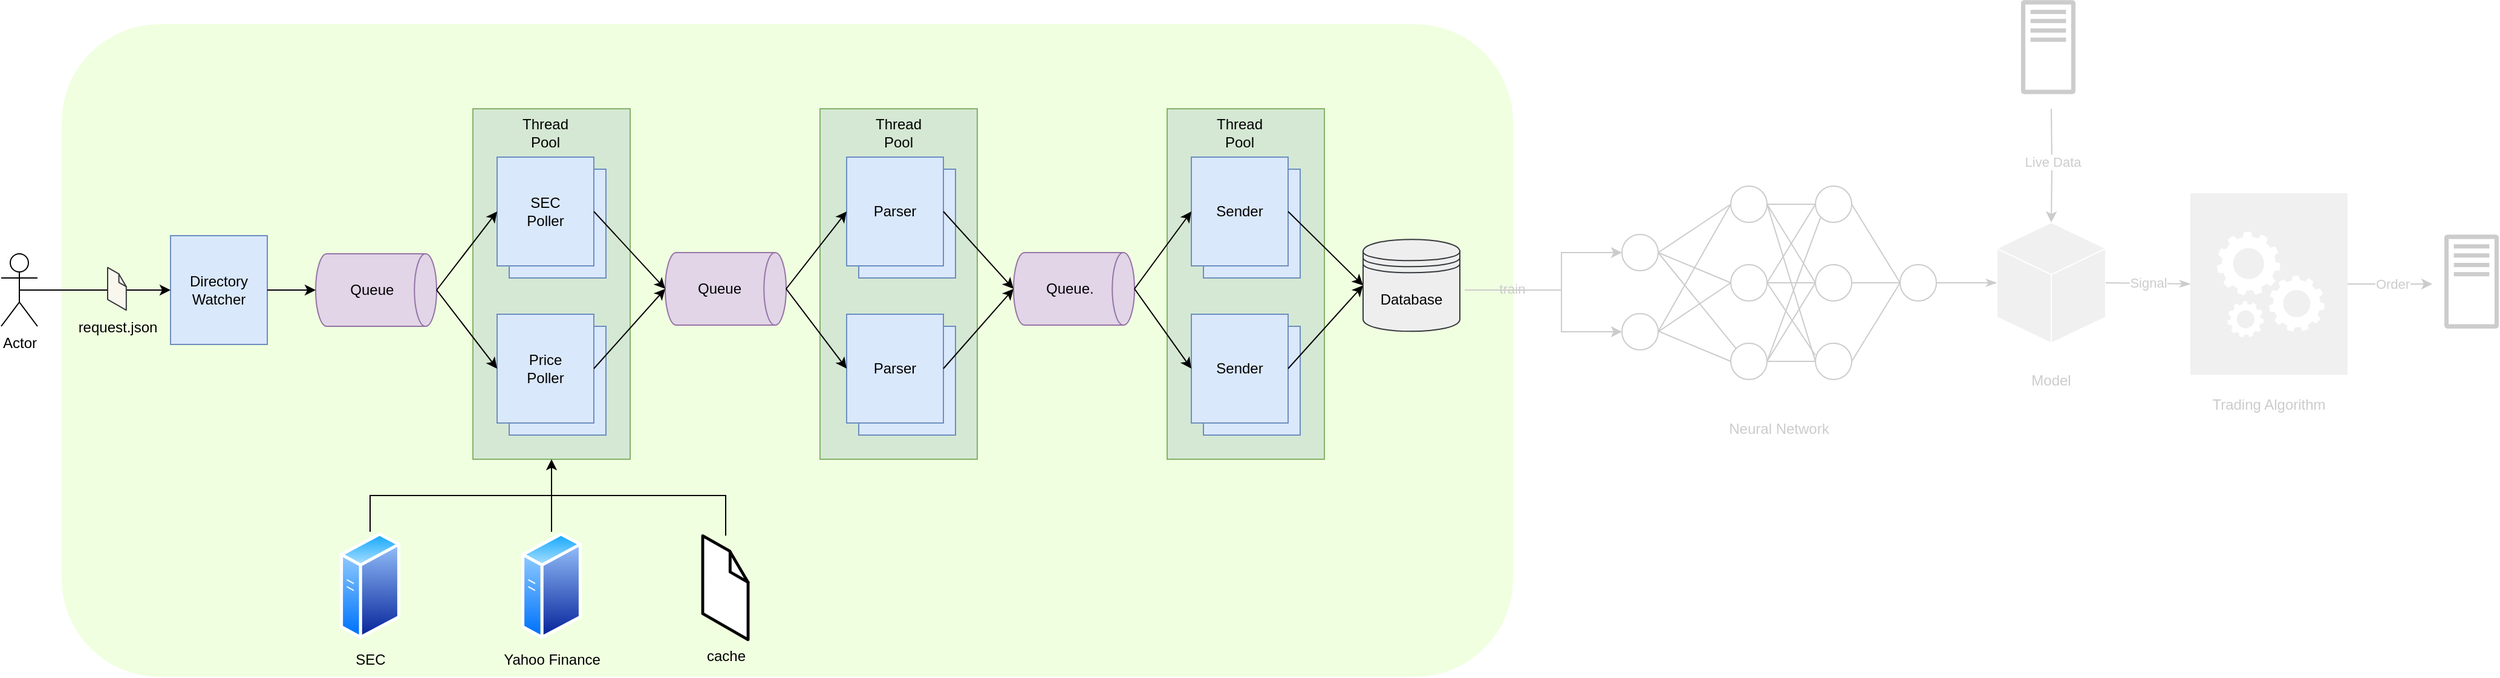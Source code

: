 <mxfile version="14.6.13" type="device"><diagram id="Uc7wO5jZ0mnAPqPivELf" name="Page-1"><mxGraphModel dx="1905" dy="493" grid="1" gridSize="10" guides="1" tooltips="1" connect="1" arrows="1" fold="1" page="1" pageScale="1" pageWidth="827" pageHeight="1169" math="0" shadow="0"><root><mxCell id="0"/><mxCell id="1" parent="0"/><mxCell id="kiufa7p6xv2dPa-8TVBL-117" value="" style="rounded=1;whiteSpace=wrap;html=1;strokeColor=none;fillColor=#B3FF66;opacity=20;" parent="1" vertex="1"><mxGeometry x="-100" y="50" width="1200" height="540" as="geometry"/></mxCell><mxCell id="kiufa7p6xv2dPa-8TVBL-112" style="edgeStyle=orthogonalEdgeStyle;rounded=0;orthogonalLoop=1;jettySize=auto;html=1;exitX=1;exitY=0.5;exitDx=0;exitDy=0;entryX=0;entryY=0.5;entryDx=0;entryDy=0;startArrow=none;startFill=0;endArrow=classic;endFill=1;fontColor=#CCCCCC;strokeColor=#CCCCCC;" parent="1" source="kiufa7p6xv2dPa-8TVBL-107" edge="1"><mxGeometry relative="1" as="geometry"><mxPoint x="1860.0" y="265.005" as="targetPoint"/></mxGeometry></mxCell><mxCell id="kiufa7p6xv2dPa-8TVBL-113" value="Order" style="edgeLabel;html=1;align=center;verticalAlign=middle;resizable=0;points=[];fontColor=#CCCCCC;" parent="kiufa7p6xv2dPa-8TVBL-112" vertex="1" connectable="0"><mxGeometry x="-0.08" relative="1" as="geometry"><mxPoint x="4" as="offset"/></mxGeometry></mxCell><mxCell id="kiufa7p6xv2dPa-8TVBL-107" value="" style="rounded=0;whiteSpace=wrap;html=1;fontColor=#CCCCCC;fillColor=#F0F0F0;strokeColor=none;" parent="1" vertex="1"><mxGeometry x="1660" y="190" width="130" height="150" as="geometry"/></mxCell><mxCell id="kiufa7p6xv2dPa-8TVBL-39" value="" style="rounded=0;whiteSpace=wrap;html=1;fillColor=#d5e8d4;strokeColor=#82b366;" parent="1" vertex="1"><mxGeometry x="814" y="120" width="130" height="290" as="geometry"/></mxCell><mxCell id="kiufa7p6xv2dPa-8TVBL-37" value="Sender" style="rounded=0;whiteSpace=wrap;html=1;fillColor=#dae8fc;strokeColor=#6c8ebf;" parent="1" vertex="1"><mxGeometry x="844" y="300" width="80" height="90" as="geometry"/></mxCell><mxCell id="kiufa7p6xv2dPa-8TVBL-36" value="Sender" style="rounded=0;whiteSpace=wrap;html=1;fillColor=#dae8fc;strokeColor=#6c8ebf;" parent="1" vertex="1"><mxGeometry x="844" y="170" width="80" height="90" as="geometry"/></mxCell><mxCell id="kiufa7p6xv2dPa-8TVBL-35" value="" style="rounded=0;whiteSpace=wrap;html=1;fillColor=#d5e8d4;strokeColor=#82b366;" parent="1" vertex="1"><mxGeometry x="527" y="120" width="130" height="290" as="geometry"/></mxCell><mxCell id="kiufa7p6xv2dPa-8TVBL-34" value="Parser" style="rounded=0;whiteSpace=wrap;html=1;fillColor=#dae8fc;strokeColor=#6c8ebf;" parent="1" vertex="1"><mxGeometry x="559" y="300" width="80" height="90" as="geometry"/></mxCell><mxCell id="kiufa7p6xv2dPa-8TVBL-33" value="Parser" style="rounded=0;whiteSpace=wrap;html=1;fillColor=#dae8fc;strokeColor=#6c8ebf;" parent="1" vertex="1"><mxGeometry x="559" y="170" width="80" height="90" as="geometry"/></mxCell><mxCell id="kiufa7p6xv2dPa-8TVBL-22" value="" style="rounded=0;whiteSpace=wrap;html=1;fillColor=#d5e8d4;strokeColor=#82b366;" parent="1" vertex="1"><mxGeometry x="240" y="120" width="130" height="290" as="geometry"/></mxCell><mxCell id="kiufa7p6xv2dPa-8TVBL-24" value="Poller" style="rounded=0;whiteSpace=wrap;html=1;fillColor=#dae8fc;strokeColor=#6c8ebf;" parent="1" vertex="1"><mxGeometry x="270" y="300" width="80" height="90" as="geometry"/></mxCell><mxCell id="kiufa7p6xv2dPa-8TVBL-23" value="Poller" style="rounded=0;whiteSpace=wrap;html=1;fillColor=#dae8fc;strokeColor=#6c8ebf;" parent="1" vertex="1"><mxGeometry x="270" y="170" width="80" height="90" as="geometry"/></mxCell><mxCell id="HAvQeMUSJQNMTFpUK1Np-1" value="Queue&amp;nbsp;&amp;nbsp;" style="strokeWidth=1;html=1;shape=mxgraph.flowchart.direct_data;whiteSpace=wrap;fillColor=#e1d5e7;strokeColor=#9673a6;" parent="1" vertex="1"><mxGeometry x="110" y="240" width="100" height="60" as="geometry"/></mxCell><mxCell id="HAvQeMUSJQNMTFpUK1Np-3" value="Queue&amp;nbsp; &amp;nbsp;" style="strokeWidth=1;html=1;shape=mxgraph.flowchart.direct_data;whiteSpace=wrap;fillColor=#e1d5e7;strokeColor=#9673a6;" parent="1" vertex="1"><mxGeometry x="399" y="239" width="100" height="60" as="geometry"/></mxCell><mxCell id="HAvQeMUSJQNMTFpUK1Np-4" value="Queue.&amp;nbsp;&amp;nbsp;" style="strokeWidth=1;html=1;shape=mxgraph.flowchart.direct_data;whiteSpace=wrap;fillColor=#e1d5e7;strokeColor=#9673a6;" parent="1" vertex="1"><mxGeometry x="687" y="239" width="100" height="60" as="geometry"/></mxCell><mxCell id="HAvQeMUSJQNMTFpUK1Np-6" value="SEC&lt;br&gt;Poller" style="rounded=0;whiteSpace=wrap;html=1;fillColor=#dae8fc;strokeColor=#6c8ebf;" parent="1" vertex="1"><mxGeometry x="260" y="160" width="80" height="90" as="geometry"/></mxCell><mxCell id="HAvQeMUSJQNMTFpUK1Np-7" value="Price&lt;br&gt;Poller" style="rounded=0;whiteSpace=wrap;html=1;fillColor=#dae8fc;strokeColor=#6c8ebf;" parent="1" vertex="1"><mxGeometry x="260" y="290" width="80" height="90" as="geometry"/></mxCell><mxCell id="HAvQeMUSJQNMTFpUK1Np-8" value="" style="endArrow=classic;html=1;exitX=1;exitY=0.5;exitDx=0;exitDy=0;exitPerimeter=0;entryX=0;entryY=0.5;entryDx=0;entryDy=0;" parent="1" source="HAvQeMUSJQNMTFpUK1Np-1" target="HAvQeMUSJQNMTFpUK1Np-6" edge="1"><mxGeometry width="50" height="50" relative="1" as="geometry"><mxPoint x="230" y="240" as="sourcePoint"/><mxPoint x="280" y="190" as="targetPoint"/></mxGeometry></mxCell><mxCell id="HAvQeMUSJQNMTFpUK1Np-9" value="" style="endArrow=classic;html=1;exitX=1;exitY=0.5;exitDx=0;exitDy=0;exitPerimeter=0;entryX=0;entryY=0.5;entryDx=0;entryDy=0;" parent="1" source="HAvQeMUSJQNMTFpUK1Np-1" target="HAvQeMUSJQNMTFpUK1Np-7" edge="1"><mxGeometry width="50" height="50" relative="1" as="geometry"><mxPoint x="250" y="280" as="sourcePoint"/><mxPoint x="290" y="215" as="targetPoint"/></mxGeometry></mxCell><mxCell id="HAvQeMUSJQNMTFpUK1Np-10" value="" style="endArrow=classic;html=1;exitX=1;exitY=0.5;exitDx=0;exitDy=0;entryX=0;entryY=0.5;entryDx=0;entryDy=0;entryPerimeter=0;" parent="1" source="HAvQeMUSJQNMTFpUK1Np-6" target="HAvQeMUSJQNMTFpUK1Np-3" edge="1"><mxGeometry width="50" height="50" relative="1" as="geometry"><mxPoint x="250" y="280" as="sourcePoint"/><mxPoint x="290" y="215" as="targetPoint"/></mxGeometry></mxCell><mxCell id="HAvQeMUSJQNMTFpUK1Np-11" value="" style="endArrow=classic;html=1;exitX=1;exitY=0.5;exitDx=0;exitDy=0;entryX=0;entryY=0.5;entryDx=0;entryDy=0;entryPerimeter=0;" parent="1" source="HAvQeMUSJQNMTFpUK1Np-7" target="HAvQeMUSJQNMTFpUK1Np-3" edge="1"><mxGeometry width="50" height="50" relative="1" as="geometry"><mxPoint x="250" y="280" as="sourcePoint"/><mxPoint x="290" y="345" as="targetPoint"/></mxGeometry></mxCell><mxCell id="HAvQeMUSJQNMTFpUK1Np-12" value="Parser" style="rounded=0;whiteSpace=wrap;html=1;fillColor=#dae8fc;strokeColor=#6c8ebf;" parent="1" vertex="1"><mxGeometry x="549" y="160" width="80" height="90" as="geometry"/></mxCell><mxCell id="HAvQeMUSJQNMTFpUK1Np-13" value="Parser" style="rounded=0;whiteSpace=wrap;html=1;fillColor=#dae8fc;strokeColor=#6c8ebf;" parent="1" vertex="1"><mxGeometry x="549" y="290" width="80" height="90" as="geometry"/></mxCell><mxCell id="HAvQeMUSJQNMTFpUK1Np-14" value="" style="endArrow=classic;html=1;exitX=1;exitY=0.5;exitDx=0;exitDy=0;exitPerimeter=0;entryX=0;entryY=0.5;entryDx=0;entryDy=0;" parent="1" source="HAvQeMUSJQNMTFpUK1Np-3" target="HAvQeMUSJQNMTFpUK1Np-12" edge="1"><mxGeometry width="50" height="50" relative="1" as="geometry"><mxPoint x="509" y="270" as="sourcePoint"/><mxPoint x="549" y="190" as="targetPoint"/></mxGeometry></mxCell><mxCell id="HAvQeMUSJQNMTFpUK1Np-15" value="" style="endArrow=classic;html=1;exitX=1;exitY=0.5;exitDx=0;exitDy=0;exitPerimeter=0;entryX=0;entryY=0.5;entryDx=0;entryDy=0;" parent="1" source="HAvQeMUSJQNMTFpUK1Np-3" target="HAvQeMUSJQNMTFpUK1Np-13" edge="1"><mxGeometry width="50" height="50" relative="1" as="geometry"><mxPoint x="509" y="270" as="sourcePoint"/><mxPoint x="559" y="215" as="targetPoint"/></mxGeometry></mxCell><mxCell id="HAvQeMUSJQNMTFpUK1Np-16" value="" style="endArrow=classic;html=1;exitX=1;exitY=0.5;exitDx=0;exitDy=0;entryX=0;entryY=0.5;entryDx=0;entryDy=0;entryPerimeter=0;" parent="1" source="HAvQeMUSJQNMTFpUK1Np-12" target="HAvQeMUSJQNMTFpUK1Np-4" edge="1"><mxGeometry width="50" height="50" relative="1" as="geometry"><mxPoint x="519" y="280" as="sourcePoint"/><mxPoint x="669" y="270" as="targetPoint"/></mxGeometry></mxCell><mxCell id="HAvQeMUSJQNMTFpUK1Np-17" value="" style="endArrow=classic;html=1;exitX=1;exitY=0.5;exitDx=0;exitDy=0;entryX=0;entryY=0.5;entryDx=0;entryDy=0;entryPerimeter=0;" parent="1" source="HAvQeMUSJQNMTFpUK1Np-13" target="HAvQeMUSJQNMTFpUK1Np-4" edge="1"><mxGeometry width="50" height="50" relative="1" as="geometry"><mxPoint x="519" y="280" as="sourcePoint"/><mxPoint x="669" y="270" as="targetPoint"/></mxGeometry></mxCell><mxCell id="HAvQeMUSJQNMTFpUK1Np-18" value="Sender" style="rounded=0;whiteSpace=wrap;html=1;fillColor=#dae8fc;strokeColor=#6c8ebf;" parent="1" vertex="1"><mxGeometry x="834" y="160" width="80" height="90" as="geometry"/></mxCell><mxCell id="HAvQeMUSJQNMTFpUK1Np-19" value="Sender" style="rounded=0;whiteSpace=wrap;html=1;fillColor=#dae8fc;strokeColor=#6c8ebf;" parent="1" vertex="1"><mxGeometry x="834" y="290" width="80" height="90" as="geometry"/></mxCell><mxCell id="HAvQeMUSJQNMTFpUK1Np-20" value="" style="endArrow=classic;html=1;exitX=1;exitY=0.5;exitDx=0;exitDy=0;exitPerimeter=0;entryX=0;entryY=0.5;entryDx=0;entryDy=0;" parent="1" source="HAvQeMUSJQNMTFpUK1Np-4" target="HAvQeMUSJQNMTFpUK1Np-18" edge="1"><mxGeometry width="50" height="50" relative="1" as="geometry"><mxPoint x="794" y="270" as="sourcePoint"/><mxPoint x="834" y="190" as="targetPoint"/></mxGeometry></mxCell><mxCell id="HAvQeMUSJQNMTFpUK1Np-21" value="" style="endArrow=classic;html=1;entryX=0;entryY=0.5;entryDx=0;entryDy=0;exitX=1;exitY=0.5;exitDx=0;exitDy=0;exitPerimeter=0;" parent="1" source="HAvQeMUSJQNMTFpUK1Np-4" target="HAvQeMUSJQNMTFpUK1Np-19" edge="1"><mxGeometry width="50" height="50" relative="1" as="geometry"><mxPoint x="794" y="270" as="sourcePoint"/><mxPoint x="844" y="215" as="targetPoint"/></mxGeometry></mxCell><mxCell id="kiufa7p6xv2dPa-8TVBL-89" style="edgeStyle=orthogonalEdgeStyle;rounded=0;orthogonalLoop=1;jettySize=auto;html=1;exitX=0;exitY=0.5;exitDx=0;exitDy=0;entryX=0;entryY=0.5;entryDx=0;entryDy=0;endArrow=classic;endFill=1;startArrow=classic;startFill=1;strokeColor=#CCCCCC;" parent="1" source="kiufa7p6xv2dPa-8TVBL-55" target="kiufa7p6xv2dPa-8TVBL-54" edge="1"><mxGeometry relative="1" as="geometry"><Array as="points"><mxPoint x="1140" y="305"/><mxPoint x="1140" y="239"/></Array></mxGeometry></mxCell><mxCell id="kiufa7p6xv2dPa-8TVBL-90" style="edgeStyle=orthogonalEdgeStyle;rounded=0;orthogonalLoop=1;jettySize=auto;html=1;exitX=1;exitY=0.5;exitDx=0;exitDy=0;exitPerimeter=0;startArrow=none;startFill=0;endArrow=none;endFill=0;strokeColor=#CCCCCC;" parent="1" edge="1"><mxGeometry relative="1" as="geometry"><mxPoint x="1140" y="270" as="targetPoint"/><mxPoint x="1060" y="270" as="sourcePoint"/></mxGeometry></mxCell><mxCell id="kiufa7p6xv2dPa-8TVBL-97" value="train" style="edgeLabel;html=1;align=center;verticalAlign=middle;resizable=0;points=[];fontColor=#CCCCCC;labelBackgroundColor=none;" parent="kiufa7p6xv2dPa-8TVBL-90" vertex="1" connectable="0"><mxGeometry x="-0.025" y="-2" relative="1" as="geometry"><mxPoint y="-3" as="offset"/></mxGeometry></mxCell><mxCell id="HAvQeMUSJQNMTFpUK1Np-23" value="" style="endArrow=classic;html=1;exitX=1;exitY=0.5;exitDx=0;exitDy=0;entryX=0;entryY=0.5;entryDx=0;entryDy=0;" parent="1" source="HAvQeMUSJQNMTFpUK1Np-18" target="GHpapGd2WwcE7miVzJvR-5" edge="1"><mxGeometry width="50" height="50" relative="1" as="geometry"><mxPoint x="804" y="280" as="sourcePoint"/><mxPoint x="980" y="270" as="targetPoint"/></mxGeometry></mxCell><mxCell id="HAvQeMUSJQNMTFpUK1Np-24" value="" style="endArrow=classic;html=1;exitX=1;exitY=0.5;exitDx=0;exitDy=0;entryX=0;entryY=0.5;entryDx=0;entryDy=0;" parent="1" source="HAvQeMUSJQNMTFpUK1Np-19" target="GHpapGd2WwcE7miVzJvR-5" edge="1"><mxGeometry width="50" height="50" relative="1" as="geometry"><mxPoint x="924" y="215" as="sourcePoint"/><mxPoint x="980" y="270" as="targetPoint"/></mxGeometry></mxCell><mxCell id="HAvQeMUSJQNMTFpUK1Np-26" value="Directory&lt;br&gt;Watcher" style="rounded=0;whiteSpace=wrap;html=1;fillColor=#dae8fc;strokeColor=#6c8ebf;" parent="1" vertex="1"><mxGeometry x="-10" y="225" width="80" height="90" as="geometry"/></mxCell><mxCell id="HAvQeMUSJQNMTFpUK1Np-27" value="" style="endArrow=classic;html=1;exitX=1;exitY=0.5;exitDx=0;exitDy=0;entryX=0;entryY=0.5;entryDx=0;entryDy=0;entryPerimeter=0;" parent="1" source="HAvQeMUSJQNMTFpUK1Np-26" target="HAvQeMUSJQNMTFpUK1Np-1" edge="1"><mxGeometry width="50" height="50" relative="1" as="geometry"><mxPoint x="80" y="367.5" as="sourcePoint"/><mxPoint x="120" y="302.5" as="targetPoint"/></mxGeometry></mxCell><mxCell id="kiufa7p6xv2dPa-8TVBL-6" value="" style="endArrow=classic;html=1;entryX=0;entryY=0.5;entryDx=0;entryDy=0;exitX=0.5;exitY=0.5;exitDx=0;exitDy=0;exitPerimeter=0;" parent="1" target="HAvQeMUSJQNMTFpUK1Np-26" edge="1" source="kiufa7p6xv2dPa-8TVBL-21"><mxGeometry width="50" height="50" relative="1" as="geometry"><mxPoint x="-100" y="270" as="sourcePoint"/><mxPoint x="-10" y="410" as="targetPoint"/></mxGeometry></mxCell><mxCell id="kiufa7p6xv2dPa-8TVBL-9" value="request.json" style="verticalLabelPosition=bottom;html=1;verticalAlign=top;strokeWidth=1;align=center;outlineConnect=0;dashed=0;outlineConnect=0;shape=mxgraph.aws3d.file;aspect=fixed;strokeColor=#36393d;fillColor=#f9f7ed;" parent="1" vertex="1"><mxGeometry x="-62.0" y="251.35" width="15.4" height="35.3" as="geometry"/></mxCell><mxCell id="kiufa7p6xv2dPa-8TVBL-21" value="Actor" style="shape=umlActor;verticalLabelPosition=bottom;verticalAlign=top;html=1;outlineConnect=0;" parent="1" vertex="1"><mxGeometry x="-150" y="240" width="30" height="60" as="geometry"/></mxCell><mxCell id="kiufa7p6xv2dPa-8TVBL-28" value="Yahoo Finance" style="aspect=fixed;perimeter=ellipsePerimeter;html=1;align=center;shadow=0;dashed=0;spacingTop=3;image;image=img/lib/active_directory/generic_server.svg;labelBackgroundColor=none;" parent="1" vertex="1"><mxGeometry x="280" y="470" width="50" height="89.29" as="geometry"/></mxCell><mxCell id="kiufa7p6xv2dPa-8TVBL-41" value="Thread Pool" style="text;html=1;strokeColor=none;fillColor=none;align=center;verticalAlign=middle;whiteSpace=wrap;rounded=0;" parent="1" vertex="1"><mxGeometry x="280" y="130" width="40" height="20" as="geometry"/></mxCell><mxCell id="kiufa7p6xv2dPa-8TVBL-42" value="Thread Pool" style="text;html=1;strokeColor=none;fillColor=none;align=center;verticalAlign=middle;whiteSpace=wrap;rounded=0;" parent="1" vertex="1"><mxGeometry x="572" y="130" width="40" height="20" as="geometry"/></mxCell><mxCell id="kiufa7p6xv2dPa-8TVBL-43" value="Thread Pool" style="text;html=1;strokeColor=none;fillColor=none;align=center;verticalAlign=middle;whiteSpace=wrap;rounded=0;" parent="1" vertex="1"><mxGeometry x="854" y="130" width="40" height="20" as="geometry"/></mxCell><mxCell id="kiufa7p6xv2dPa-8TVBL-52" value="cache" style="verticalLabelPosition=bottom;html=1;verticalAlign=top;strokeWidth=1;align=center;outlineConnect=0;outlineConnect=0;shape=mxgraph.aws3d.file;aspect=fixed;" parent="1" vertex="1"><mxGeometry x="430" y="473.29" width="37.52" height="86" as="geometry"/></mxCell><mxCell id="kiufa7p6xv2dPa-8TVBL-54" value="" style="ellipse;whiteSpace=wrap;html=1;aspect=fixed;fontColor=#CCCCCC;strokeColor=#CCCCCC;" parent="1" vertex="1"><mxGeometry x="1190" y="224" width="30" height="30" as="geometry"/></mxCell><mxCell id="kiufa7p6xv2dPa-8TVBL-55" value="" style="ellipse;whiteSpace=wrap;html=1;aspect=fixed;fontColor=#CCCCCC;strokeColor=#CCCCCC;" parent="1" vertex="1"><mxGeometry x="1190" y="289.5" width="30" height="30" as="geometry"/></mxCell><mxCell id="kiufa7p6xv2dPa-8TVBL-56" value="" style="ellipse;whiteSpace=wrap;html=1;aspect=fixed;fontColor=#CCCCCC;strokeColor=#CCCCCC;" parent="1" vertex="1"><mxGeometry x="1280" y="184" width="30" height="30" as="geometry"/></mxCell><mxCell id="kiufa7p6xv2dPa-8TVBL-57" value="" style="ellipse;whiteSpace=wrap;html=1;aspect=fixed;fontColor=#CCCCCC;strokeColor=#CCCCCC;" parent="1" vertex="1"><mxGeometry x="1280" y="249" width="30" height="30" as="geometry"/></mxCell><mxCell id="kiufa7p6xv2dPa-8TVBL-58" value="" style="ellipse;whiteSpace=wrap;html=1;aspect=fixed;fontColor=#CCCCCC;strokeColor=#CCCCCC;" parent="1" vertex="1"><mxGeometry x="1280" y="314" width="30" height="30" as="geometry"/></mxCell><mxCell id="kiufa7p6xv2dPa-8TVBL-62" value="" style="ellipse;whiteSpace=wrap;html=1;aspect=fixed;fontColor=#CCCCCC;strokeColor=#CCCCCC;" parent="1" vertex="1"><mxGeometry x="1420" y="249" width="30" height="30" as="geometry"/></mxCell><mxCell id="kiufa7p6xv2dPa-8TVBL-64" value="" style="endArrow=none;html=1;exitX=1;exitY=0.5;exitDx=0;exitDy=0;entryX=0;entryY=0.5;entryDx=0;entryDy=0;endFill=0;fontColor=#CCCCCC;strokeColor=#CCCCCC;" parent="1" source="kiufa7p6xv2dPa-8TVBL-54" target="kiufa7p6xv2dPa-8TVBL-56" edge="1"><mxGeometry width="50" height="50" relative="1" as="geometry"><mxPoint x="1160" y="376.65" as="sourcePoint"/><mxPoint x="1226" y="311.65" as="targetPoint"/></mxGeometry></mxCell><mxCell id="kiufa7p6xv2dPa-8TVBL-65" value="" style="endArrow=none;html=1;exitX=1;exitY=0.5;exitDx=0;exitDy=0;entryX=0;entryY=0.5;entryDx=0;entryDy=0;endFill=0;fontColor=#CCCCCC;strokeColor=#CCCCCC;" parent="1" source="kiufa7p6xv2dPa-8TVBL-54" target="kiufa7p6xv2dPa-8TVBL-57" edge="1"><mxGeometry width="50" height="50" relative="1" as="geometry"><mxPoint x="1270" y="269" as="sourcePoint"/><mxPoint x="1290" y="244" as="targetPoint"/></mxGeometry></mxCell><mxCell id="kiufa7p6xv2dPa-8TVBL-66" value="" style="endArrow=none;html=1;exitX=1;exitY=0.5;exitDx=0;exitDy=0;entryX=0;entryY=0;entryDx=0;entryDy=0;endFill=0;fontColor=#CCCCCC;strokeColor=#CCCCCC;" parent="1" source="kiufa7p6xv2dPa-8TVBL-54" target="kiufa7p6xv2dPa-8TVBL-58" edge="1"><mxGeometry width="50" height="50" relative="1" as="geometry"><mxPoint x="1270" y="269" as="sourcePoint"/><mxPoint x="1290" y="290" as="targetPoint"/></mxGeometry></mxCell><mxCell id="kiufa7p6xv2dPa-8TVBL-67" value="" style="endArrow=none;html=1;exitX=1;exitY=0.5;exitDx=0;exitDy=0;entryX=0;entryY=0.5;entryDx=0;entryDy=0;endFill=0;fontColor=#CCCCCC;strokeColor=#CCCCCC;" parent="1" source="kiufa7p6xv2dPa-8TVBL-55" target="kiufa7p6xv2dPa-8TVBL-56" edge="1"><mxGeometry width="50" height="50" relative="1" as="geometry"><mxPoint x="1230" y="265.5" as="sourcePoint"/><mxPoint x="1260" y="314" as="targetPoint"/></mxGeometry></mxCell><mxCell id="kiufa7p6xv2dPa-8TVBL-68" value="" style="endArrow=none;html=1;exitX=1;exitY=0.5;exitDx=0;exitDy=0;entryX=0;entryY=0.5;entryDx=0;entryDy=0;endFill=0;fontColor=#CCCCCC;strokeColor=#CCCCCC;" parent="1" source="kiufa7p6xv2dPa-8TVBL-55" target="kiufa7p6xv2dPa-8TVBL-57" edge="1"><mxGeometry width="50" height="50" relative="1" as="geometry"><mxPoint x="1230" y="314.5" as="sourcePoint"/><mxPoint x="1290" y="209" as="targetPoint"/></mxGeometry></mxCell><mxCell id="kiufa7p6xv2dPa-8TVBL-69" value="" style="endArrow=none;html=1;entryX=0;entryY=0.5;entryDx=0;entryDy=0;endFill=0;fontColor=#CCCCCC;strokeColor=#CCCCCC;" parent="1" target="kiufa7p6xv2dPa-8TVBL-58" edge="1"><mxGeometry width="50" height="50" relative="1" as="geometry"><mxPoint x="1220" y="304" as="sourcePoint"/><mxPoint x="1290" y="265.5" as="targetPoint"/></mxGeometry></mxCell><mxCell id="kiufa7p6xv2dPa-8TVBL-70" value="" style="ellipse;whiteSpace=wrap;html=1;aspect=fixed;fontColor=#CCCCCC;strokeColor=#CCCCCC;" parent="1" vertex="1"><mxGeometry x="1350" y="184" width="30" height="30" as="geometry"/></mxCell><mxCell id="kiufa7p6xv2dPa-8TVBL-71" value="" style="ellipse;whiteSpace=wrap;html=1;aspect=fixed;fontColor=#CCCCCC;strokeColor=#CCCCCC;" parent="1" vertex="1"><mxGeometry x="1350" y="249" width="30" height="30" as="geometry"/></mxCell><mxCell id="kiufa7p6xv2dPa-8TVBL-72" value="" style="ellipse;whiteSpace=wrap;html=1;aspect=fixed;fontColor=#CCCCCC;strokeColor=#CCCCCC;" parent="1" vertex="1"><mxGeometry x="1350" y="314" width="30" height="30" as="geometry"/></mxCell><mxCell id="kiufa7p6xv2dPa-8TVBL-73" value="" style="endArrow=none;html=1;exitX=1;exitY=0.5;exitDx=0;exitDy=0;entryX=0;entryY=0.5;entryDx=0;entryDy=0;endFill=0;fontColor=#CCCCCC;strokeColor=#CCCCCC;" parent="1" source="kiufa7p6xv2dPa-8TVBL-56" target="kiufa7p6xv2dPa-8TVBL-70" edge="1"><mxGeometry width="50" height="50" relative="1" as="geometry"><mxPoint x="1230" y="249" as="sourcePoint"/><mxPoint x="1290" y="209" as="targetPoint"/></mxGeometry></mxCell><mxCell id="kiufa7p6xv2dPa-8TVBL-74" value="" style="endArrow=none;html=1;exitX=1;exitY=0.5;exitDx=0;exitDy=0;entryX=0;entryY=0.5;entryDx=0;entryDy=0;endFill=0;fontColor=#CCCCCC;strokeColor=#CCCCCC;" parent="1" source="kiufa7p6xv2dPa-8TVBL-56" target="kiufa7p6xv2dPa-8TVBL-71" edge="1"><mxGeometry width="50" height="50" relative="1" as="geometry"><mxPoint x="1320" y="209" as="sourcePoint"/><mxPoint x="1360" y="209" as="targetPoint"/></mxGeometry></mxCell><mxCell id="kiufa7p6xv2dPa-8TVBL-75" value="" style="endArrow=none;html=1;exitX=1;exitY=0.5;exitDx=0;exitDy=0;entryX=0;entryY=0.5;entryDx=0;entryDy=0;endFill=0;fontColor=#CCCCCC;strokeColor=#CCCCCC;" parent="1" source="kiufa7p6xv2dPa-8TVBL-56" target="kiufa7p6xv2dPa-8TVBL-72" edge="1"><mxGeometry width="50" height="50" relative="1" as="geometry"><mxPoint x="1320" y="209" as="sourcePoint"/><mxPoint x="1360" y="274" as="targetPoint"/></mxGeometry></mxCell><mxCell id="kiufa7p6xv2dPa-8TVBL-76" value="" style="endArrow=none;html=1;exitX=1;exitY=0.5;exitDx=0;exitDy=0;entryX=0;entryY=0.5;entryDx=0;entryDy=0;endFill=0;fontColor=#CCCCCC;strokeColor=#CCCCCC;" parent="1" source="kiufa7p6xv2dPa-8TVBL-57" target="kiufa7p6xv2dPa-8TVBL-70" edge="1"><mxGeometry width="50" height="50" relative="1" as="geometry"><mxPoint x="1330" y="219" as="sourcePoint"/><mxPoint x="1370" y="284" as="targetPoint"/></mxGeometry></mxCell><mxCell id="kiufa7p6xv2dPa-8TVBL-77" value="" style="endArrow=none;html=1;exitX=1;exitY=0.5;exitDx=0;exitDy=0;endFill=0;fontColor=#CCCCCC;strokeColor=#CCCCCC;" parent="1" source="kiufa7p6xv2dPa-8TVBL-57" target="kiufa7p6xv2dPa-8TVBL-71" edge="1"><mxGeometry width="50" height="50" relative="1" as="geometry"><mxPoint x="1320" y="274" as="sourcePoint"/><mxPoint x="1360" y="209" as="targetPoint"/></mxGeometry></mxCell><mxCell id="kiufa7p6xv2dPa-8TVBL-78" value="" style="endArrow=none;html=1;exitX=1;exitY=0.5;exitDx=0;exitDy=0;endFill=0;fontColor=#CCCCCC;strokeColor=#CCCCCC;" parent="1" source="kiufa7p6xv2dPa-8TVBL-57" edge="1"><mxGeometry width="50" height="50" relative="1" as="geometry"><mxPoint x="1330" y="284" as="sourcePoint"/><mxPoint x="1350" y="324" as="targetPoint"/></mxGeometry></mxCell><mxCell id="kiufa7p6xv2dPa-8TVBL-79" value="" style="endArrow=none;html=1;exitX=1;exitY=0.5;exitDx=0;exitDy=0;endFill=0;fontColor=#CCCCCC;strokeColor=#CCCCCC;" parent="1" source="kiufa7p6xv2dPa-8TVBL-58" edge="1"><mxGeometry width="50" height="50" relative="1" as="geometry"><mxPoint x="1320" y="274" as="sourcePoint"/><mxPoint x="1350" y="329" as="targetPoint"/></mxGeometry></mxCell><mxCell id="kiufa7p6xv2dPa-8TVBL-80" value="" style="endArrow=none;html=1;exitX=1;exitY=0.5;exitDx=0;exitDy=0;entryX=0;entryY=0.5;entryDx=0;entryDy=0;endFill=0;fontColor=#CCCCCC;strokeColor=#CCCCCC;" parent="1" source="kiufa7p6xv2dPa-8TVBL-58" target="kiufa7p6xv2dPa-8TVBL-71" edge="1"><mxGeometry width="50" height="50" relative="1" as="geometry"><mxPoint x="1330" y="284" as="sourcePoint"/><mxPoint x="1370" y="344" as="targetPoint"/></mxGeometry></mxCell><mxCell id="kiufa7p6xv2dPa-8TVBL-81" value="" style="endArrow=none;html=1;exitX=1;exitY=0.5;exitDx=0;exitDy=0;entryX=0;entryY=1;entryDx=0;entryDy=0;endFill=0;fontColor=#CCCCCC;strokeColor=#CCCCCC;" parent="1" source="kiufa7p6xv2dPa-8TVBL-58" target="kiufa7p6xv2dPa-8TVBL-70" edge="1"><mxGeometry width="50" height="50" relative="1" as="geometry"><mxPoint x="1320" y="339" as="sourcePoint"/><mxPoint x="1360" y="274" as="targetPoint"/></mxGeometry></mxCell><mxCell id="kiufa7p6xv2dPa-8TVBL-82" value="" style="endArrow=none;html=1;exitX=1;exitY=0.5;exitDx=0;exitDy=0;entryX=0;entryY=0.5;entryDx=0;entryDy=0;endFill=0;fontColor=#CCCCCC;strokeColor=#CCCCCC;" parent="1" source="kiufa7p6xv2dPa-8TVBL-71" target="kiufa7p6xv2dPa-8TVBL-62" edge="1"><mxGeometry width="50" height="50" relative="1" as="geometry"><mxPoint x="1230" y="249" as="sourcePoint"/><mxPoint x="1290" y="209" as="targetPoint"/></mxGeometry></mxCell><mxCell id="kiufa7p6xv2dPa-8TVBL-83" value="" style="endArrow=none;html=1;exitX=1;exitY=0.5;exitDx=0;exitDy=0;endFill=0;fontColor=#CCCCCC;strokeColor=#CCCCCC;" parent="1" source="kiufa7p6xv2dPa-8TVBL-70" edge="1"><mxGeometry width="50" height="50" relative="1" as="geometry"><mxPoint x="1390" y="274" as="sourcePoint"/><mxPoint x="1420" y="264" as="targetPoint"/></mxGeometry></mxCell><mxCell id="kiufa7p6xv2dPa-8TVBL-85" value="" style="endArrow=none;html=1;exitX=1;exitY=0.5;exitDx=0;exitDy=0;endFill=0;entryX=0;entryY=0.5;entryDx=0;entryDy=0;fontColor=#CCCCCC;strokeColor=#CCCCCC;" parent="1" source="kiufa7p6xv2dPa-8TVBL-72" target="kiufa7p6xv2dPa-8TVBL-62" edge="1"><mxGeometry width="50" height="50" relative="1" as="geometry"><mxPoint x="1390" y="209" as="sourcePoint"/><mxPoint x="1430" y="274" as="targetPoint"/></mxGeometry></mxCell><mxCell id="kiufa7p6xv2dPa-8TVBL-87" value="" style="endArrow=classicThin;html=1;exitX=1;exitY=0.5;exitDx=0;exitDy=0;entryX=0;entryY=0.5;entryDx=0;entryDy=0;endFill=1;entryPerimeter=0;fontColor=#CCCCCC;strokeColor=#CCCCCC;" parent="1" source="kiufa7p6xv2dPa-8TVBL-62" target="kiufa7p6xv2dPa-8TVBL-91" edge="1"><mxGeometry width="50" height="50" relative="1" as="geometry"><mxPoint x="1470" y="264" as="sourcePoint"/><mxPoint x="1510" y="264" as="targetPoint"/></mxGeometry></mxCell><mxCell id="kiufa7p6xv2dPa-8TVBL-91" value="" style="html=1;whiteSpace=wrap;shape=isoCube2;backgroundOutline=1;isoAngle=15;fontColor=#CCCCCC;strokeColor=#FFFFFF;fillColor=#F0F0F0;" parent="1" vertex="1"><mxGeometry x="1500" y="214" width="90" height="100" as="geometry"/></mxCell><mxCell id="kiufa7p6xv2dPa-8TVBL-94" value="Model" style="text;html=1;strokeColor=none;fillColor=none;align=center;verticalAlign=middle;whiteSpace=wrap;rounded=0;fontColor=#CCCCCC;" parent="1" vertex="1"><mxGeometry x="1525" y="335" width="40" height="20" as="geometry"/></mxCell><mxCell id="kiufa7p6xv2dPa-8TVBL-99" value="" style="edgeStyle=orthogonalEdgeStyle;rounded=0;orthogonalLoop=1;jettySize=auto;html=1;startArrow=none;startFill=0;endArrow=classic;endFill=1;entryX=0.5;entryY=0;entryDx=0;entryDy=0;entryPerimeter=0;fontColor=#CCCCCC;strokeColor=#CCCCCC;" parent="1" target="kiufa7p6xv2dPa-8TVBL-91" edge="1"><mxGeometry relative="1" as="geometry"><mxPoint x="1130" y="270" as="targetPoint"/><mxPoint x="1545" y="120" as="sourcePoint"/></mxGeometry></mxCell><mxCell id="kiufa7p6xv2dPa-8TVBL-100" value="Live Data" style="edgeLabel;html=1;align=center;verticalAlign=middle;resizable=0;points=[];fontColor=#CCCCCC;" parent="kiufa7p6xv2dPa-8TVBL-99" vertex="1" connectable="0"><mxGeometry x="0.375" y="1" relative="1" as="geometry"><mxPoint y="-21" as="offset"/></mxGeometry></mxCell><mxCell id="kiufa7p6xv2dPa-8TVBL-104" value="Signal" style="endArrow=classicThin;html=1;exitX=1;exitY=0.5;exitDx=0;exitDy=0;entryX=0;entryY=0.5;entryDx=0;entryDy=0;endFill=1;exitPerimeter=0;fontColor=#CCCCCC;strokeColor=#CCCCCC;" parent="1" source="kiufa7p6xv2dPa-8TVBL-91" target="kiufa7p6xv2dPa-8TVBL-107" edge="1"><mxGeometry width="50" height="50" relative="1" as="geometry"><mxPoint x="1604" y="263.5" as="sourcePoint"/><mxPoint x="1654" y="263.5" as="targetPoint"/></mxGeometry></mxCell><mxCell id="kiufa7p6xv2dPa-8TVBL-105" value="" style="html=1;aspect=fixed;shadow=0;align=center;verticalAlign=top;shape=mxgraph.gcp2.gear;strokeColor=none;" parent="1" vertex="1"><mxGeometry x="1682" y="221.82" width="52.35" height="52.35" as="geometry"/></mxCell><mxCell id="kiufa7p6xv2dPa-8TVBL-108" value="" style="html=1;aspect=fixed;shadow=0;align=center;verticalAlign=top;shape=mxgraph.gcp2.gear;strokeColor=none;" parent="1" vertex="1"><mxGeometry x="1725" y="258.17" width="46" height="46" as="geometry"/></mxCell><mxCell id="kiufa7p6xv2dPa-8TVBL-109" value="" style="html=1;aspect=fixed;shadow=0;align=center;verticalAlign=top;shape=mxgraph.gcp2.gear;strokeColor=none;" parent="1" vertex="1"><mxGeometry x="1690.68" y="279.17" width="30" height="30" as="geometry"/></mxCell><mxCell id="kiufa7p6xv2dPa-8TVBL-110" value="Trading Algorithm" style="text;html=1;strokeColor=none;fillColor=none;align=center;verticalAlign=middle;whiteSpace=wrap;rounded=0;fontColor=#CCCCCC;" parent="1" vertex="1"><mxGeometry x="1660" y="355" width="130" height="20" as="geometry"/></mxCell><mxCell id="kiufa7p6xv2dPa-8TVBL-114" value="Neural Network" style="text;html=1;strokeColor=none;fillColor=none;align=center;verticalAlign=middle;whiteSpace=wrap;rounded=0;fontColor=#CCCCCC;" parent="1" vertex="1"><mxGeometry x="1270" y="375" width="100" height="20" as="geometry"/></mxCell><mxCell id="GHpapGd2WwcE7miVzJvR-2" value="" style="outlineConnect=0;fontColor=#232F3E;gradientColor=none;strokeColor=none;dashed=0;verticalLabelPosition=bottom;verticalAlign=top;align=center;html=1;fontSize=12;fontStyle=0;aspect=fixed;pointerEvents=1;shape=mxgraph.aws4.traditional_server;fillColor=#CCCCCC;" vertex="1" parent="1"><mxGeometry x="1520" y="30" width="45" height="78" as="geometry"/></mxCell><mxCell id="GHpapGd2WwcE7miVzJvR-3" value="" style="outlineConnect=0;fontColor=#232F3E;gradientColor=none;strokeColor=none;dashed=0;verticalLabelPosition=bottom;verticalAlign=top;align=center;html=1;fontSize=12;fontStyle=0;aspect=fixed;pointerEvents=1;shape=mxgraph.aws4.traditional_server;fillColor=#CCCCCC;" vertex="1" parent="1"><mxGeometry x="1870" y="224" width="45" height="78" as="geometry"/></mxCell><mxCell id="GHpapGd2WwcE7miVzJvR-5" value="Database" style="shape=datastore;whiteSpace=wrap;html=1;labelBackgroundColor=none;strokeColor=#36393d;strokeWidth=1;fillColor=#eeeeee;" vertex="1" parent="1"><mxGeometry x="976" y="228.17" width="80" height="76" as="geometry"/></mxCell><mxCell id="GHpapGd2WwcE7miVzJvR-6" style="edgeStyle=orthogonalEdgeStyle;rounded=0;orthogonalLoop=1;jettySize=auto;html=1;exitX=0.5;exitY=0;exitDx=0;exitDy=0;endArrow=none;endFill=0;startArrow=none;startFill=0;" edge="1" parent="1" source="kiufa7p6xv2dPa-8TVBL-28" target="kiufa7p6xv2dPa-8TVBL-52"><mxGeometry relative="1" as="geometry"><Array as="points"><mxPoint x="305" y="440"/><mxPoint x="449" y="440"/></Array><mxPoint x="390" y="505.5" as="sourcePoint"/><mxPoint x="390" y="440" as="targetPoint"/></mxGeometry></mxCell><mxCell id="GHpapGd2WwcE7miVzJvR-7" value="" style="endArrow=none;html=1;endFill=0;startArrow=classic;startFill=1;" edge="1" parent="1"><mxGeometry width="50" height="50" relative="1" as="geometry"><mxPoint x="305" y="410" as="sourcePoint"/><mxPoint x="305" y="440" as="targetPoint"/></mxGeometry></mxCell><mxCell id="GHpapGd2WwcE7miVzJvR-10" value="SEC" style="aspect=fixed;perimeter=ellipsePerimeter;html=1;align=center;shadow=0;dashed=0;spacingTop=3;image;image=img/lib/active_directory/generic_server.svg;labelBackgroundColor=none;" vertex="1" parent="1"><mxGeometry x="130" y="470" width="50" height="89.29" as="geometry"/></mxCell><mxCell id="GHpapGd2WwcE7miVzJvR-13" style="edgeStyle=orthogonalEdgeStyle;rounded=0;orthogonalLoop=1;jettySize=auto;html=1;exitX=0.5;exitY=0;exitDx=0;exitDy=0;endArrow=none;endFill=0;startArrow=none;startFill=0;" edge="1" parent="1" source="GHpapGd2WwcE7miVzJvR-10"><mxGeometry relative="1" as="geometry"><Array as="points"><mxPoint x="155" y="440"/></Array><mxPoint x="146" y="470" as="sourcePoint"/><mxPoint x="370" y="440" as="targetPoint"/></mxGeometry></mxCell></root></mxGraphModel></diagram></mxfile>